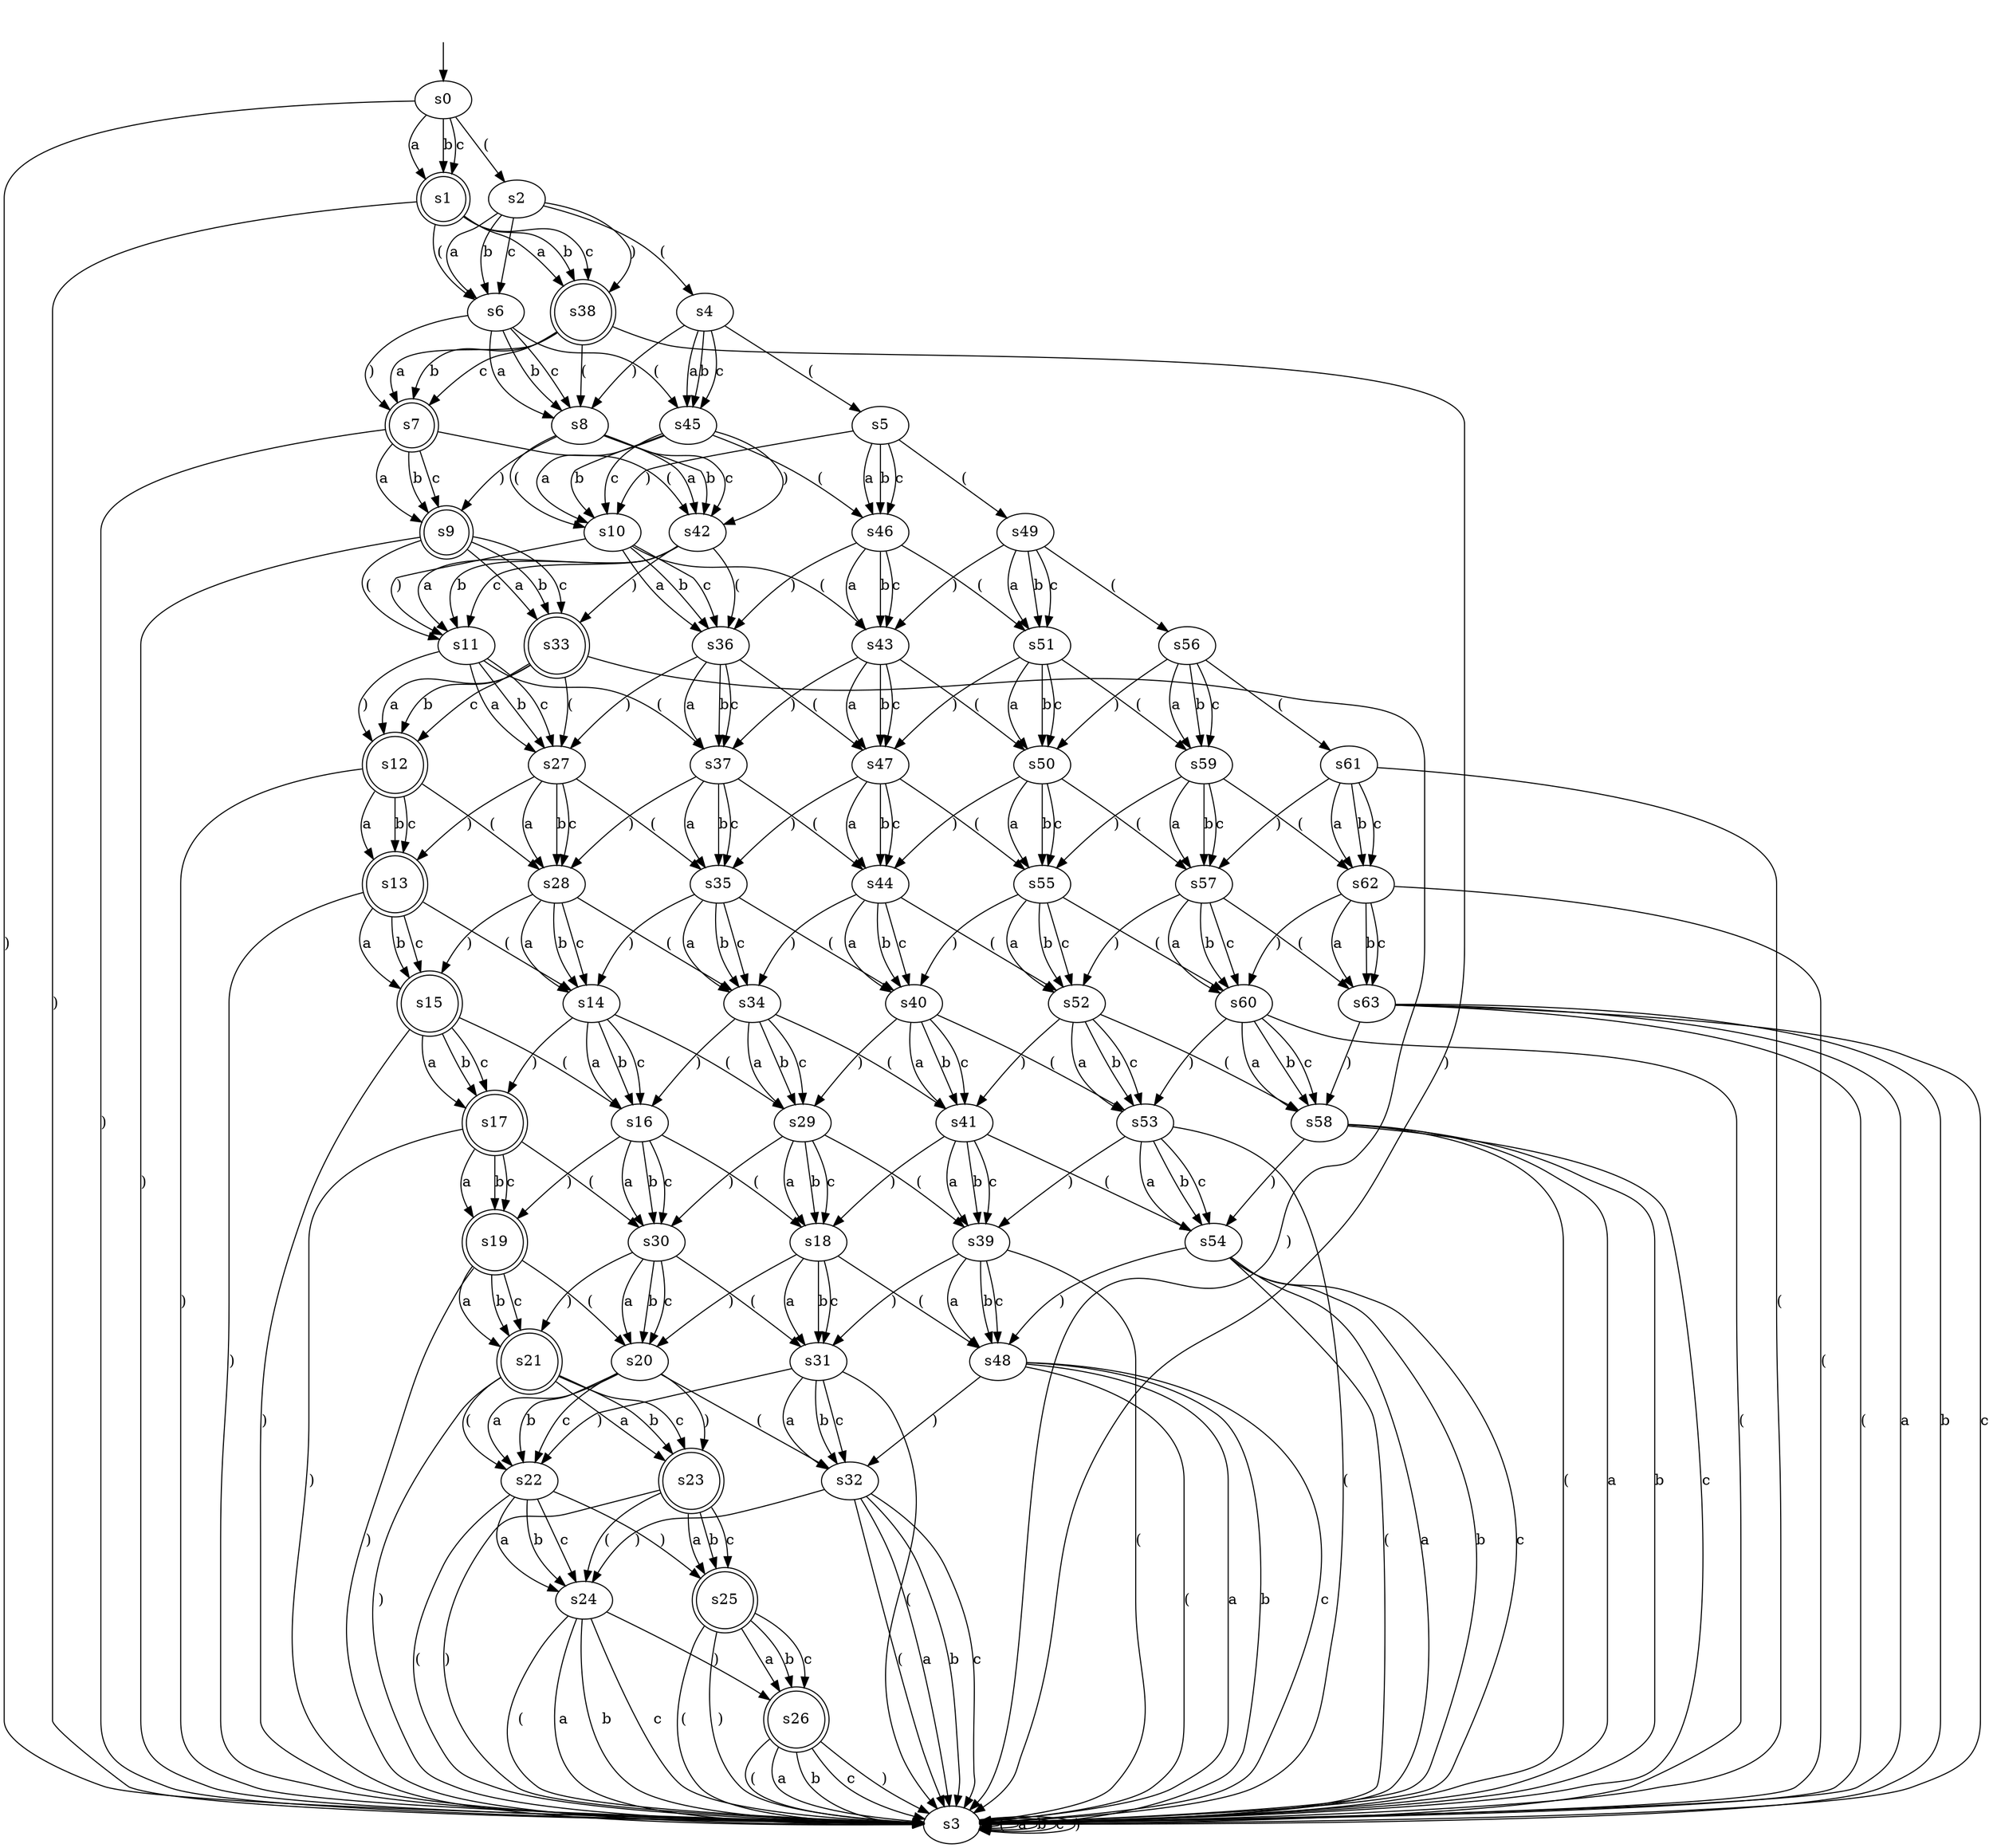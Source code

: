 digraph pda_L13 {
s0 [label="s0"];
s1 [label="s1", shape=doublecircle];
s2 [label="s2"];
s3 [label="s3"];
s4 [label="s4"];
s5 [label="s5"];
s6 [label="s6"];
s7 [label="s7", shape=doublecircle];
s8 [label="s8"];
s9 [label="s9", shape=doublecircle];
s10 [label="s10"];
s11 [label="s11"];
s12 [label="s12", shape=doublecircle];
s13 [label="s13", shape=doublecircle];
s14 [label="s14"];
s15 [label="s15", shape=doublecircle];
s16 [label="s16"];
s17 [label="s17", shape=doublecircle];
s18 [label="s18"];
s19 [label="s19", shape=doublecircle];
s20 [label="s20"];
s21 [label="s21", shape=doublecircle];
s22 [label="s22"];
s23 [label="s23", shape=doublecircle];
s24 [label="s24"];
s25 [label="s25", shape=doublecircle];
s26 [label="s26", shape=doublecircle];
s27 [label="s27"];
s28 [label="s28"];
s29 [label="s29"];
s30 [label="s30"];
s31 [label="s31"];
s32 [label="s32"];
s33 [label="s33", shape=doublecircle];
s34 [label="s34"];
s35 [label="s35"];
s36 [label="s36"];
s37 [label="s37"];
s38 [label="s38", shape=doublecircle];
s39 [label="s39"];
s40 [label="s40"];
s41 [label="s41"];
s42 [label="s42"];
s43 [label="s43"];
s44 [label="s44"];
s45 [label="s45"];
s46 [label="s46"];
s47 [label="s47"];
s48 [label="s48"];
s49 [label="s49"];
s50 [label="s50"];
s51 [label="s51"];
s52 [label="s52"];
s53 [label="s53"];
s54 [label="s54"];
s55 [label="s55"];
s56 [label="s56"];
s57 [label="s57"];
s58 [label="s58"];
s59 [label="s59"];
s60 [label="s60"];
s61 [label="s61"];
s62 [label="s62"];
s63 [label="s63"];
s0 -> s2  [label="("];
s0 -> s1  [label="a"];
s0 -> s1  [label="b"];
s0 -> s1  [label="c"];
s0 -> s3  [label=")"];
s1 -> s6  [label="("];
s1 -> s38  [label="a"];
s1 -> s38  [label="b"];
s1 -> s38  [label="c"];
s1 -> s3  [label=")"];
s2 -> s4  [label="("];
s2 -> s6  [label="a"];
s2 -> s6  [label="b"];
s2 -> s6  [label="c"];
s2 -> s38  [label=")"];
s3 -> s3  [label="("];
s3 -> s3  [label="a"];
s3 -> s3  [label="b"];
s3 -> s3  [label="c"];
s3 -> s3  [label=")"];
s4 -> s5  [label="("];
s4 -> s45  [label="a"];
s4 -> s45  [label="b"];
s4 -> s45  [label="c"];
s4 -> s8  [label=")"];
s5 -> s49  [label="("];
s5 -> s46  [label="a"];
s5 -> s46  [label="b"];
s5 -> s46  [label="c"];
s5 -> s10  [label=")"];
s6 -> s45  [label="("];
s6 -> s8  [label="a"];
s6 -> s8  [label="b"];
s6 -> s8  [label="c"];
s6 -> s7  [label=")"];
s7 -> s42  [label="("];
s7 -> s9  [label="a"];
s7 -> s9  [label="b"];
s7 -> s9  [label="c"];
s7 -> s3  [label=")"];
s8 -> s10  [label="("];
s8 -> s42  [label="a"];
s8 -> s42  [label="b"];
s8 -> s42  [label="c"];
s8 -> s9  [label=")"];
s9 -> s11  [label="("];
s9 -> s33  [label="a"];
s9 -> s33  [label="b"];
s9 -> s33  [label="c"];
s9 -> s3  [label=")"];
s10 -> s43  [label="("];
s10 -> s36  [label="a"];
s10 -> s36  [label="b"];
s10 -> s36  [label="c"];
s10 -> s11  [label=")"];
s11 -> s37  [label="("];
s11 -> s27  [label="a"];
s11 -> s27  [label="b"];
s11 -> s27  [label="c"];
s11 -> s12  [label=")"];
s12 -> s28  [label="("];
s12 -> s13  [label="a"];
s12 -> s13  [label="b"];
s12 -> s13  [label="c"];
s12 -> s3  [label=")"];
s13 -> s14  [label="("];
s13 -> s15  [label="a"];
s13 -> s15  [label="b"];
s13 -> s15  [label="c"];
s13 -> s3  [label=")"];
s14 -> s29  [label="("];
s14 -> s16  [label="a"];
s14 -> s16  [label="b"];
s14 -> s16  [label="c"];
s14 -> s17  [label=")"];
s15 -> s16  [label="("];
s15 -> s17  [label="a"];
s15 -> s17  [label="b"];
s15 -> s17  [label="c"];
s15 -> s3  [label=")"];
s16 -> s18  [label="("];
s16 -> s30  [label="a"];
s16 -> s30  [label="b"];
s16 -> s30  [label="c"];
s16 -> s19  [label=")"];
s17 -> s30  [label="("];
s17 -> s19  [label="a"];
s17 -> s19  [label="b"];
s17 -> s19  [label="c"];
s17 -> s3  [label=")"];
s18 -> s48  [label="("];
s18 -> s31  [label="a"];
s18 -> s31  [label="b"];
s18 -> s31  [label="c"];
s18 -> s20  [label=")"];
s19 -> s20  [label="("];
s19 -> s21  [label="a"];
s19 -> s21  [label="b"];
s19 -> s21  [label="c"];
s19 -> s3  [label=")"];
s20 -> s32  [label="("];
s20 -> s22  [label="a"];
s20 -> s22  [label="b"];
s20 -> s22  [label="c"];
s20 -> s23  [label=")"];
s21 -> s22  [label="("];
s21 -> s23  [label="a"];
s21 -> s23  [label="b"];
s21 -> s23  [label="c"];
s21 -> s3  [label=")"];
s22 -> s3  [label="("];
s22 -> s24  [label="a"];
s22 -> s24  [label="b"];
s22 -> s24  [label="c"];
s22 -> s25  [label=")"];
s23 -> s24  [label="("];
s23 -> s25  [label="a"];
s23 -> s25  [label="b"];
s23 -> s25  [label="c"];
s23 -> s3  [label=")"];
s24 -> s3  [label="("];
s24 -> s3  [label="a"];
s24 -> s3  [label="b"];
s24 -> s3  [label="c"];
s24 -> s26  [label=")"];
s25 -> s3  [label="("];
s25 -> s26  [label="a"];
s25 -> s26  [label="b"];
s25 -> s26  [label="c"];
s25 -> s3  [label=")"];
s26 -> s3  [label="("];
s26 -> s3  [label="a"];
s26 -> s3  [label="b"];
s26 -> s3  [label="c"];
s26 -> s3  [label=")"];
s27 -> s35  [label="("];
s27 -> s28  [label="a"];
s27 -> s28  [label="b"];
s27 -> s28  [label="c"];
s27 -> s13  [label=")"];
s28 -> s34  [label="("];
s28 -> s14  [label="a"];
s28 -> s14  [label="b"];
s28 -> s14  [label="c"];
s28 -> s15  [label=")"];
s29 -> s39  [label="("];
s29 -> s18  [label="a"];
s29 -> s18  [label="b"];
s29 -> s18  [label="c"];
s29 -> s30  [label=")"];
s30 -> s31  [label="("];
s30 -> s20  [label="a"];
s30 -> s20  [label="b"];
s30 -> s20  [label="c"];
s30 -> s21  [label=")"];
s31 -> s3  [label="("];
s31 -> s32  [label="a"];
s31 -> s32  [label="b"];
s31 -> s32  [label="c"];
s31 -> s22  [label=")"];
s32 -> s3  [label="("];
s32 -> s3  [label="a"];
s32 -> s3  [label="b"];
s32 -> s3  [label="c"];
s32 -> s24  [label=")"];
s33 -> s27  [label="("];
s33 -> s12  [label="a"];
s33 -> s12  [label="b"];
s33 -> s12  [label="c"];
s33 -> s3  [label=")"];
s34 -> s41  [label="("];
s34 -> s29  [label="a"];
s34 -> s29  [label="b"];
s34 -> s29  [label="c"];
s34 -> s16  [label=")"];
s35 -> s40  [label="("];
s35 -> s34  [label="a"];
s35 -> s34  [label="b"];
s35 -> s34  [label="c"];
s35 -> s14  [label=")"];
s36 -> s47  [label="("];
s36 -> s37  [label="a"];
s36 -> s37  [label="b"];
s36 -> s37  [label="c"];
s36 -> s27  [label=")"];
s37 -> s44  [label="("];
s37 -> s35  [label="a"];
s37 -> s35  [label="b"];
s37 -> s35  [label="c"];
s37 -> s28  [label=")"];
s38 -> s8  [label="("];
s38 -> s7  [label="a"];
s38 -> s7  [label="b"];
s38 -> s7  [label="c"];
s38 -> s3  [label=")"];
s39 -> s3  [label="("];
s39 -> s48  [label="a"];
s39 -> s48  [label="b"];
s39 -> s48  [label="c"];
s39 -> s31  [label=")"];
s40 -> s53  [label="("];
s40 -> s41  [label="a"];
s40 -> s41  [label="b"];
s40 -> s41  [label="c"];
s40 -> s29  [label=")"];
s41 -> s54  [label="("];
s41 -> s39  [label="a"];
s41 -> s39  [label="b"];
s41 -> s39  [label="c"];
s41 -> s18  [label=")"];
s42 -> s36  [label="("];
s42 -> s11  [label="a"];
s42 -> s11  [label="b"];
s42 -> s11  [label="c"];
s42 -> s33  [label=")"];
s43 -> s50  [label="("];
s43 -> s47  [label="a"];
s43 -> s47  [label="b"];
s43 -> s47  [label="c"];
s43 -> s37  [label=")"];
s44 -> s52  [label="("];
s44 -> s40  [label="a"];
s44 -> s40  [label="b"];
s44 -> s40  [label="c"];
s44 -> s34  [label=")"];
s45 -> s46  [label="("];
s45 -> s10  [label="a"];
s45 -> s10  [label="b"];
s45 -> s10  [label="c"];
s45 -> s42  [label=")"];
s46 -> s51  [label="("];
s46 -> s43  [label="a"];
s46 -> s43  [label="b"];
s46 -> s43  [label="c"];
s46 -> s36  [label=")"];
s47 -> s55  [label="("];
s47 -> s44  [label="a"];
s47 -> s44  [label="b"];
s47 -> s44  [label="c"];
s47 -> s35  [label=")"];
s48 -> s3  [label="("];
s48 -> s3  [label="a"];
s48 -> s3  [label="b"];
s48 -> s3  [label="c"];
s48 -> s32  [label=")"];
s49 -> s56  [label="("];
s49 -> s51  [label="a"];
s49 -> s51  [label="b"];
s49 -> s51  [label="c"];
s49 -> s43  [label=")"];
s50 -> s57  [label="("];
s50 -> s55  [label="a"];
s50 -> s55  [label="b"];
s50 -> s55  [label="c"];
s50 -> s44  [label=")"];
s51 -> s59  [label="("];
s51 -> s50  [label="a"];
s51 -> s50  [label="b"];
s51 -> s50  [label="c"];
s51 -> s47  [label=")"];
s52 -> s58  [label="("];
s52 -> s53  [label="a"];
s52 -> s53  [label="b"];
s52 -> s53  [label="c"];
s52 -> s41  [label=")"];
s53 -> s3  [label="("];
s53 -> s54  [label="a"];
s53 -> s54  [label="b"];
s53 -> s54  [label="c"];
s53 -> s39  [label=")"];
s54 -> s3  [label="("];
s54 -> s3  [label="a"];
s54 -> s3  [label="b"];
s54 -> s3  [label="c"];
s54 -> s48  [label=")"];
s55 -> s60  [label="("];
s55 -> s52  [label="a"];
s55 -> s52  [label="b"];
s55 -> s52  [label="c"];
s55 -> s40  [label=")"];
s56 -> s61  [label="("];
s56 -> s59  [label="a"];
s56 -> s59  [label="b"];
s56 -> s59  [label="c"];
s56 -> s50  [label=")"];
s57 -> s63  [label="("];
s57 -> s60  [label="a"];
s57 -> s60  [label="b"];
s57 -> s60  [label="c"];
s57 -> s52  [label=")"];
s58 -> s3  [label="("];
s58 -> s3  [label="a"];
s58 -> s3  [label="b"];
s58 -> s3  [label="c"];
s58 -> s54  [label=")"];
s59 -> s62  [label="("];
s59 -> s57  [label="a"];
s59 -> s57  [label="b"];
s59 -> s57  [label="c"];
s59 -> s55  [label=")"];
s60 -> s3  [label="("];
s60 -> s58  [label="a"];
s60 -> s58  [label="b"];
s60 -> s58  [label="c"];
s60 -> s53  [label=")"];
s61 -> s3  [label="("];
s61 -> s62  [label="a"];
s61 -> s62  [label="b"];
s61 -> s62  [label="c"];
s61 -> s57  [label=")"];
s62 -> s3  [label="("];
s62 -> s63  [label="a"];
s62 -> s63  [label="b"];
s62 -> s63  [label="c"];
s62 -> s60  [label=")"];
s63 -> s3  [label="("];
s63 -> s3  [label="a"];
s63 -> s3  [label="b"];
s63 -> s3  [label="c"];
s63 -> s58  [label=")"];
__start0 [label="", shape=none];
__start0 -> s0  [label=""];
}
